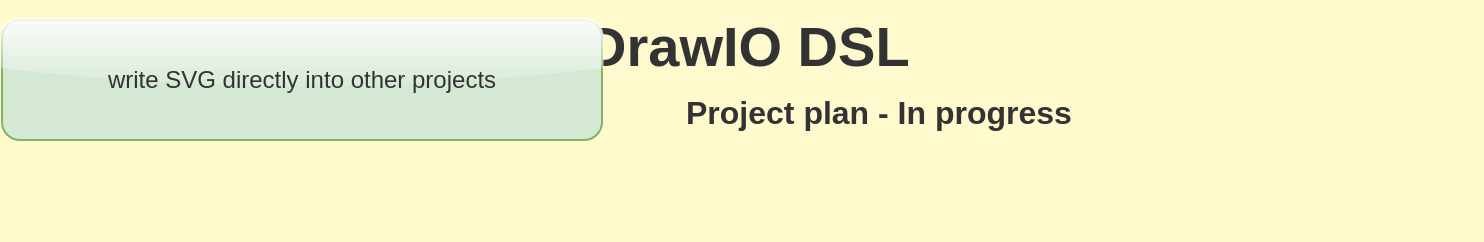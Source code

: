 <mxfile>
  <diagram id="nqE" name="In progress">
    <mxGraphModel dx="0" dy="0" background="#FFFACD" grid="0" gridSize="10" guides="1" tooltips="1" connect="1" arrows="1" fold="1" page="1" pageScale="1" pageWidth="1169" pageHeight="827" math="0" shadow="0">
      <root>
        <mxCell id="nqE-A"/>
        <mxCell id="nqE-B" parent="nqE-A"/>
        <mxCell id="nqE-1" value="DrawIO DSL" style="text;fontSize=28;fontColor=#ffffff;fontStyle=1;fillColor=none;whiteSpace=wrap;html=1;rounded=1;glass=1;fontColor=#333333" vertex="1" parent="nqE-B">
          <mxGeometry x="300" y="0" width="400" height="80" as="geometry"/>
        </mxCell>
        <mxCell id="nqE-2" value="Project plan - In progress" style="text;fontSize=16;fontColor=#ffffff;fontStyle=1;fillColor=none;whiteSpace=wrap;html=1;rounded=1;glass=1;fontColor=#333333" vertex="1" parent="nqE-B">
          <mxGeometry x="350" y="40" width="400" height="80" as="geometry"/>
        </mxCell>
        <mxCell id="nqE-4" value="write SVG directly into other projects" style="whiteSpace=wrap;html=1;rounded=1;glass=1;fillColor=#d5e8d4;strokeColor=#82b366;fontColor=#333333" vertex="1" parent="nqE-B">
          <mxGeometry x="10" y="10" width="300" height="60" as="geometry"/>
        </mxCell>
      </root>
    </mxGraphModel>
  </diagram>
  <diagram id="hoG" name="To Do">
    <mxGraphModel dx="0" dy="0" background="#FFFACD" grid="0" gridSize="10" guides="1" tooltips="1" connect="1" arrows="1" fold="1" page="1" pageScale="1" pageWidth="1169" pageHeight="827" math="0" shadow="0">
      <root>
        <mxCell id="hoG-A"/>
        <mxCell id="hoG-B" parent="hoG-A"/>
        <mxCell id="hoG-1" value="DrawIO DSL" style="text;fontSize=28;fontColor=#ffffff;fontStyle=1;fillColor=none;whiteSpace=wrap;html=1;rounded=1;glass=1;fontColor=#333333" vertex="1" parent="hoG-B">
          <mxGeometry x="300" y="0" width="400" height="80" as="geometry"/>
        </mxCell>
        <mxCell id="hoG-2" value="Project plan" style="text;fontSize=16;fontColor=#ffffff;fontStyle=1;fillColor=none;whiteSpace=wrap;html=1;rounded=1;glass=1;fontColor=#333333" vertex="1" parent="hoG-B">
          <mxGeometry x="350" y="40" width="400" height="80" as="geometry"/>
        </mxCell>
        <mxCell id="hoG-4" value="First level child nodes need to hang of node 1" style="whiteSpace=wrap;html=1;rounded=1;glass=1;fillColor=#dae8fc;strokeColor=#6c8ebf;fontColor=#333333" vertex="1" parent="hoG-B">
          <mxGeometry x="10" y="10" width="300" height="60" as="geometry"/>
        </mxCell>
        <mxCell id="hoG-5" value="Add page background to theme, use it whenever the theme is set at a diagram/page level" style="whiteSpace=wrap;html=1;rounded=1;glass=1;fillColor=#dae8fc;strokeColor=#6c8ebf;fontColor=#333333" vertex="1" parent="hoG-B">
          <mxGeometry x="330" y="10" width="300" height="60" as="geometry"/>
        </mxCell>
        <mxCell id="hoG-6" value="Nodes need to support child nodes" style="whiteSpace=wrap;html=1;rounded=1;glass=1;fillColor=#dae8fc;strokeColor=#6c8ebf;fontColor=#333333" vertex="1" parent="hoG-B">
          <mxGeometry x="650" y="10" width="300" height="60" as="geometry"/>
        </mxCell>
        <mxCell id="hoG-7" value="Grid layout does no position itself in relation to the last element" style="whiteSpace=wrap;html=1;rounded=1;glass=1;fillColor=#dae8fc;strokeColor=#6c8ebf;fontColor=#333333" vertex="1" parent="hoG-B">
          <mxGeometry x="10" y="90" width="300" height="60" as="geometry"/>
        </mxCell>
        <mxCell id="hoG-8" value="Dynamic sized shapes that expand to the size of their text" style="whiteSpace=wrap;html=1;rounded=1;glass=1;fillColor=#dae8fc;strokeColor=#6c8ebf;fontColor=#333333" vertex="1" parent="hoG-B">
          <mxGeometry x="330" y="90" width="300" height="60" as="geometry"/>
        </mxCell>
        <mxCell id="hoG-9" value="Control of text padding left, right, top and bottom" style="whiteSpace=wrap;html=1;rounded=1;glass=1;fillColor=#dae8fc;strokeColor=#6c8ebf;fontColor=#333333" vertex="1" parent="hoG-B">
          <mxGeometry x="650" y="90" width="300" height="60" as="geometry"/>
        </mxCell>
        <mxCell id="hoG-10" value="Improve the theme control over text-only shapes" style="whiteSpace=wrap;html=1;rounded=1;glass=1;fillColor=#dae8fc;strokeColor=#6c8ebf;fontColor=#333333" vertex="1" parent="hoG-B">
          <mxGeometry x="10" y="170" width="300" height="60" as="geometry"/>
        </mxCell>
        <mxCell id="hoG-11" value="x,y settings do not work for shapes within a grid layout" style="whiteSpace=wrap;html=1;rounded=1;glass=1;fillColor=#dae8fc;strokeColor=#6c8ebf;fontColor=#333333" vertex="1" parent="hoG-B">
          <mxGeometry x="330" y="170" width="300" height="60" as="geometry"/>
        </mxCell>
        <mxCell id="hoG-12" value="background color does not work from the diagram object" style="whiteSpace=wrap;html=1;rounded=1;glass=1;fillColor=#dae8fc;strokeColor=#6c8ebf;fontColor=#333333" vertex="1" parent="hoG-B">
          <mxGeometry x="650" y="170" width="300" height="60" as="geometry"/>
        </mxCell>
        <mxCell id="hoG-13" value="settings style attributes need to de-duplicate" style="whiteSpace=wrap;html=1;rounded=1;glass=1;fillColor=#dae8fc;strokeColor=#6c8ebf;fontColor=#333333" vertex="1" parent="hoG-B">
          <mxGeometry x="10" y="250" width="300" height="60" as="geometry"/>
        </mxCell>
        <mxCell id="hoG-14" value="need to setup new project plans" style="whiteSpace=wrap;html=1;rounded=1;glass=1;fillColor=#dae8fc;strokeColor=#6c8ebf;fontColor=#333333" vertex="1" parent="hoG-B">
          <mxGeometry x="330" y="250" width="300" height="60" as="geometry"/>
        </mxCell>
        <mxCell id="hoG-15" value="write SVG directly into other projects" style="whiteSpace=wrap;html=1;rounded=1;glass=1;fillColor=#dae8fc;strokeColor=#6c8ebf;fontColor=#333333" vertex="1" parent="hoG-B">
          <mxGeometry x="650" y="250" width="300" height="60" as="geometry"/>
        </mxCell>
        <mxCell id="hoG-16" value="page layout so that you drop elements on and they are positioned correctly, e.g centered, left, right, etc, maybe a grid layout with a wrap of 1 and a width of the page is sufficient" style="whiteSpace=wrap;html=1;rounded=1;glass=1;fillColor=#dae8fc;strokeColor=#6c8ebf;fontColor=#333333" vertex="1" parent="hoG-B">
          <mxGeometry x="10" y="330" width="300" height="60" as="geometry"/>
        </mxCell>
      </root>
    </mxGraphModel>
  </diagram>
  <diagram id="lWu" name="Done">
    <mxGraphModel dx="0" dy="0" background="#FFFACD" grid="0" gridSize="10" guides="1" tooltips="1" connect="1" arrows="1" fold="1" page="1" pageScale="1" pageWidth="1169" pageHeight="827" math="0" shadow="0">
      <root>
        <mxCell id="lWu-A"/>
        <mxCell id="lWu-B" parent="lWu-A"/>
        <mxCell id="lWu-1" value="DrawIO DSL" style="text;fontSize=28;fontColor=#ffffff;fontStyle=1;fillColor=none;whiteSpace=wrap;html=1;rounded=1;glass=1;fontColor=#333333" vertex="1" parent="lWu-B">
          <mxGeometry x="300" y="0" width="400" height="80" as="geometry"/>
        </mxCell>
        <mxCell id="lWu-2" value="Done" style="text;fontSize=16;fontColor=#ffffff;fontStyle=1;fillColor=none;whiteSpace=wrap;html=1;rounded=1;glass=1;fontColor=#333333" vertex="1" parent="lWu-B">
          <mxGeometry x="350" y="40" width="400" height="80" as="geometry"/>
        </mxCell>
        <mxCell id="lWu-4" value="write samples into docs folder and display in readme" style="whiteSpace=wrap;html=1;rounded=1;glass=1;fillColor=#f8cecc;strokeColor=#b85450;fontColor=#333333" vertex="1" parent="lWu-B">
          <mxGeometry x="10" y="10" width="300" height="60" as="geometry"/>
        </mxCell>
        <mxCell id="lWu-5" value="add export as .PNG, needs to take a page number as the PNG will not support multiple pages" style="whiteSpace=wrap;html=1;rounded=1;glass=1;fillColor=#f8cecc;strokeColor=#b85450;fontColor=#333333" vertex="1" parent="lWu-B">
          <mxGeometry x="330" y="10" width="300" height="60" as="geometry"/>
        </mxCell>
        <mxCell id="lWu-6" value="add export as .SVG, needs to take a page number as the SVG will not support multiple pages" style="whiteSpace=wrap;html=1;rounded=1;glass=1;fillColor=#f8cecc;strokeColor=#b85450;fontColor=#333333" vertex="1" parent="lWu-B">
          <mxGeometry x="650" y="10" width="300" height="60" as="geometry"/>
        </mxCell>
        <mxCell id="lWu-7" value="add save as .drawio" style="whiteSpace=wrap;html=1;rounded=1;glass=1;fillColor=#f8cecc;strokeColor=#b85450;fontColor=#333333" vertex="1" parent="lWu-B">
          <mxGeometry x="10" y="90" width="300" height="60" as="geometry"/>
        </mxCell>
      </root>
    </mxGraphModel>
  </diagram>
</mxfile>
